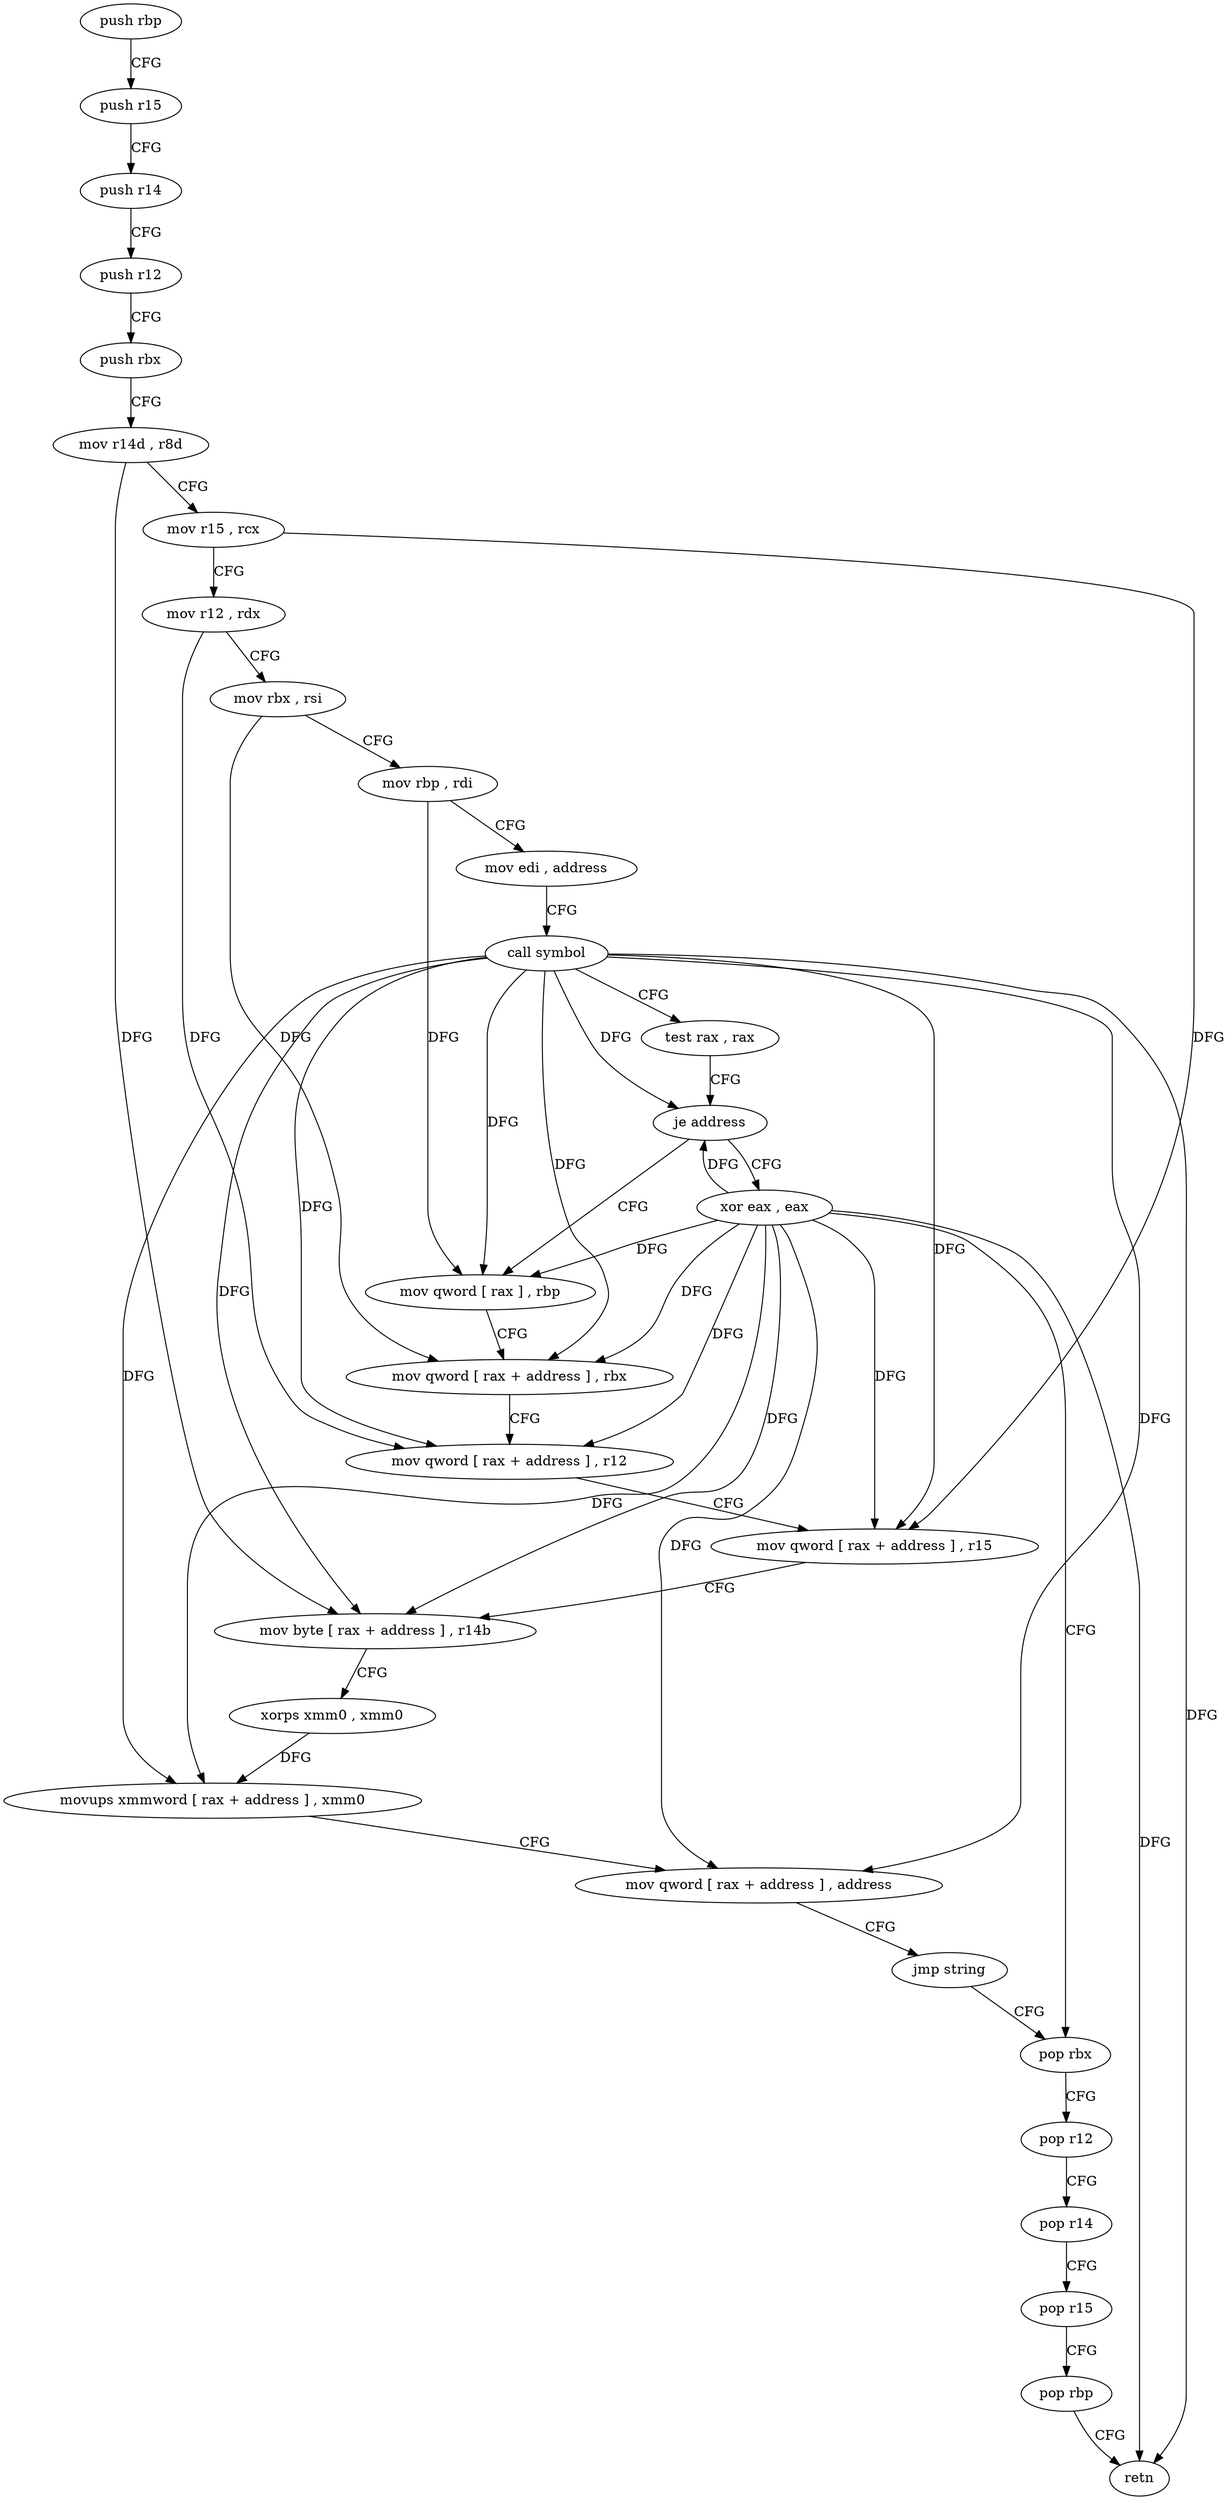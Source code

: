 digraph "func" {
"148368" [label = "push rbp" ]
"148369" [label = "push r15" ]
"148371" [label = "push r14" ]
"148373" [label = "push r12" ]
"148375" [label = "push rbx" ]
"148376" [label = "mov r14d , r8d" ]
"148379" [label = "mov r15 , rcx" ]
"148382" [label = "mov r12 , rdx" ]
"148385" [label = "mov rbx , rsi" ]
"148388" [label = "mov rbp , rdi" ]
"148391" [label = "mov edi , address" ]
"148396" [label = "call symbol" ]
"148401" [label = "test rax , rax" ]
"148404" [label = "je address" ]
"148442" [label = "xor eax , eax" ]
"148406" [label = "mov qword [ rax ] , rbp" ]
"148444" [label = "pop rbx" ]
"148409" [label = "mov qword [ rax + address ] , rbx" ]
"148413" [label = "mov qword [ rax + address ] , r12" ]
"148417" [label = "mov qword [ rax + address ] , r15" ]
"148421" [label = "mov byte [ rax + address ] , r14b" ]
"148425" [label = "xorps xmm0 , xmm0" ]
"148428" [label = "movups xmmword [ rax + address ] , xmm0" ]
"148432" [label = "mov qword [ rax + address ] , address" ]
"148440" [label = "jmp string" ]
"148445" [label = "pop r12" ]
"148447" [label = "pop r14" ]
"148449" [label = "pop r15" ]
"148451" [label = "pop rbp" ]
"148452" [label = "retn" ]
"148368" -> "148369" [ label = "CFG" ]
"148369" -> "148371" [ label = "CFG" ]
"148371" -> "148373" [ label = "CFG" ]
"148373" -> "148375" [ label = "CFG" ]
"148375" -> "148376" [ label = "CFG" ]
"148376" -> "148379" [ label = "CFG" ]
"148376" -> "148421" [ label = "DFG" ]
"148379" -> "148382" [ label = "CFG" ]
"148379" -> "148417" [ label = "DFG" ]
"148382" -> "148385" [ label = "CFG" ]
"148382" -> "148413" [ label = "DFG" ]
"148385" -> "148388" [ label = "CFG" ]
"148385" -> "148409" [ label = "DFG" ]
"148388" -> "148391" [ label = "CFG" ]
"148388" -> "148406" [ label = "DFG" ]
"148391" -> "148396" [ label = "CFG" ]
"148396" -> "148401" [ label = "CFG" ]
"148396" -> "148404" [ label = "DFG" ]
"148396" -> "148406" [ label = "DFG" ]
"148396" -> "148409" [ label = "DFG" ]
"148396" -> "148413" [ label = "DFG" ]
"148396" -> "148417" [ label = "DFG" ]
"148396" -> "148421" [ label = "DFG" ]
"148396" -> "148428" [ label = "DFG" ]
"148396" -> "148432" [ label = "DFG" ]
"148396" -> "148452" [ label = "DFG" ]
"148401" -> "148404" [ label = "CFG" ]
"148404" -> "148442" [ label = "CFG" ]
"148404" -> "148406" [ label = "CFG" ]
"148442" -> "148444" [ label = "CFG" ]
"148442" -> "148404" [ label = "DFG" ]
"148442" -> "148406" [ label = "DFG" ]
"148442" -> "148409" [ label = "DFG" ]
"148442" -> "148413" [ label = "DFG" ]
"148442" -> "148417" [ label = "DFG" ]
"148442" -> "148421" [ label = "DFG" ]
"148442" -> "148428" [ label = "DFG" ]
"148442" -> "148432" [ label = "DFG" ]
"148442" -> "148452" [ label = "DFG" ]
"148406" -> "148409" [ label = "CFG" ]
"148444" -> "148445" [ label = "CFG" ]
"148409" -> "148413" [ label = "CFG" ]
"148413" -> "148417" [ label = "CFG" ]
"148417" -> "148421" [ label = "CFG" ]
"148421" -> "148425" [ label = "CFG" ]
"148425" -> "148428" [ label = "DFG" ]
"148428" -> "148432" [ label = "CFG" ]
"148432" -> "148440" [ label = "CFG" ]
"148440" -> "148444" [ label = "CFG" ]
"148445" -> "148447" [ label = "CFG" ]
"148447" -> "148449" [ label = "CFG" ]
"148449" -> "148451" [ label = "CFG" ]
"148451" -> "148452" [ label = "CFG" ]
}
